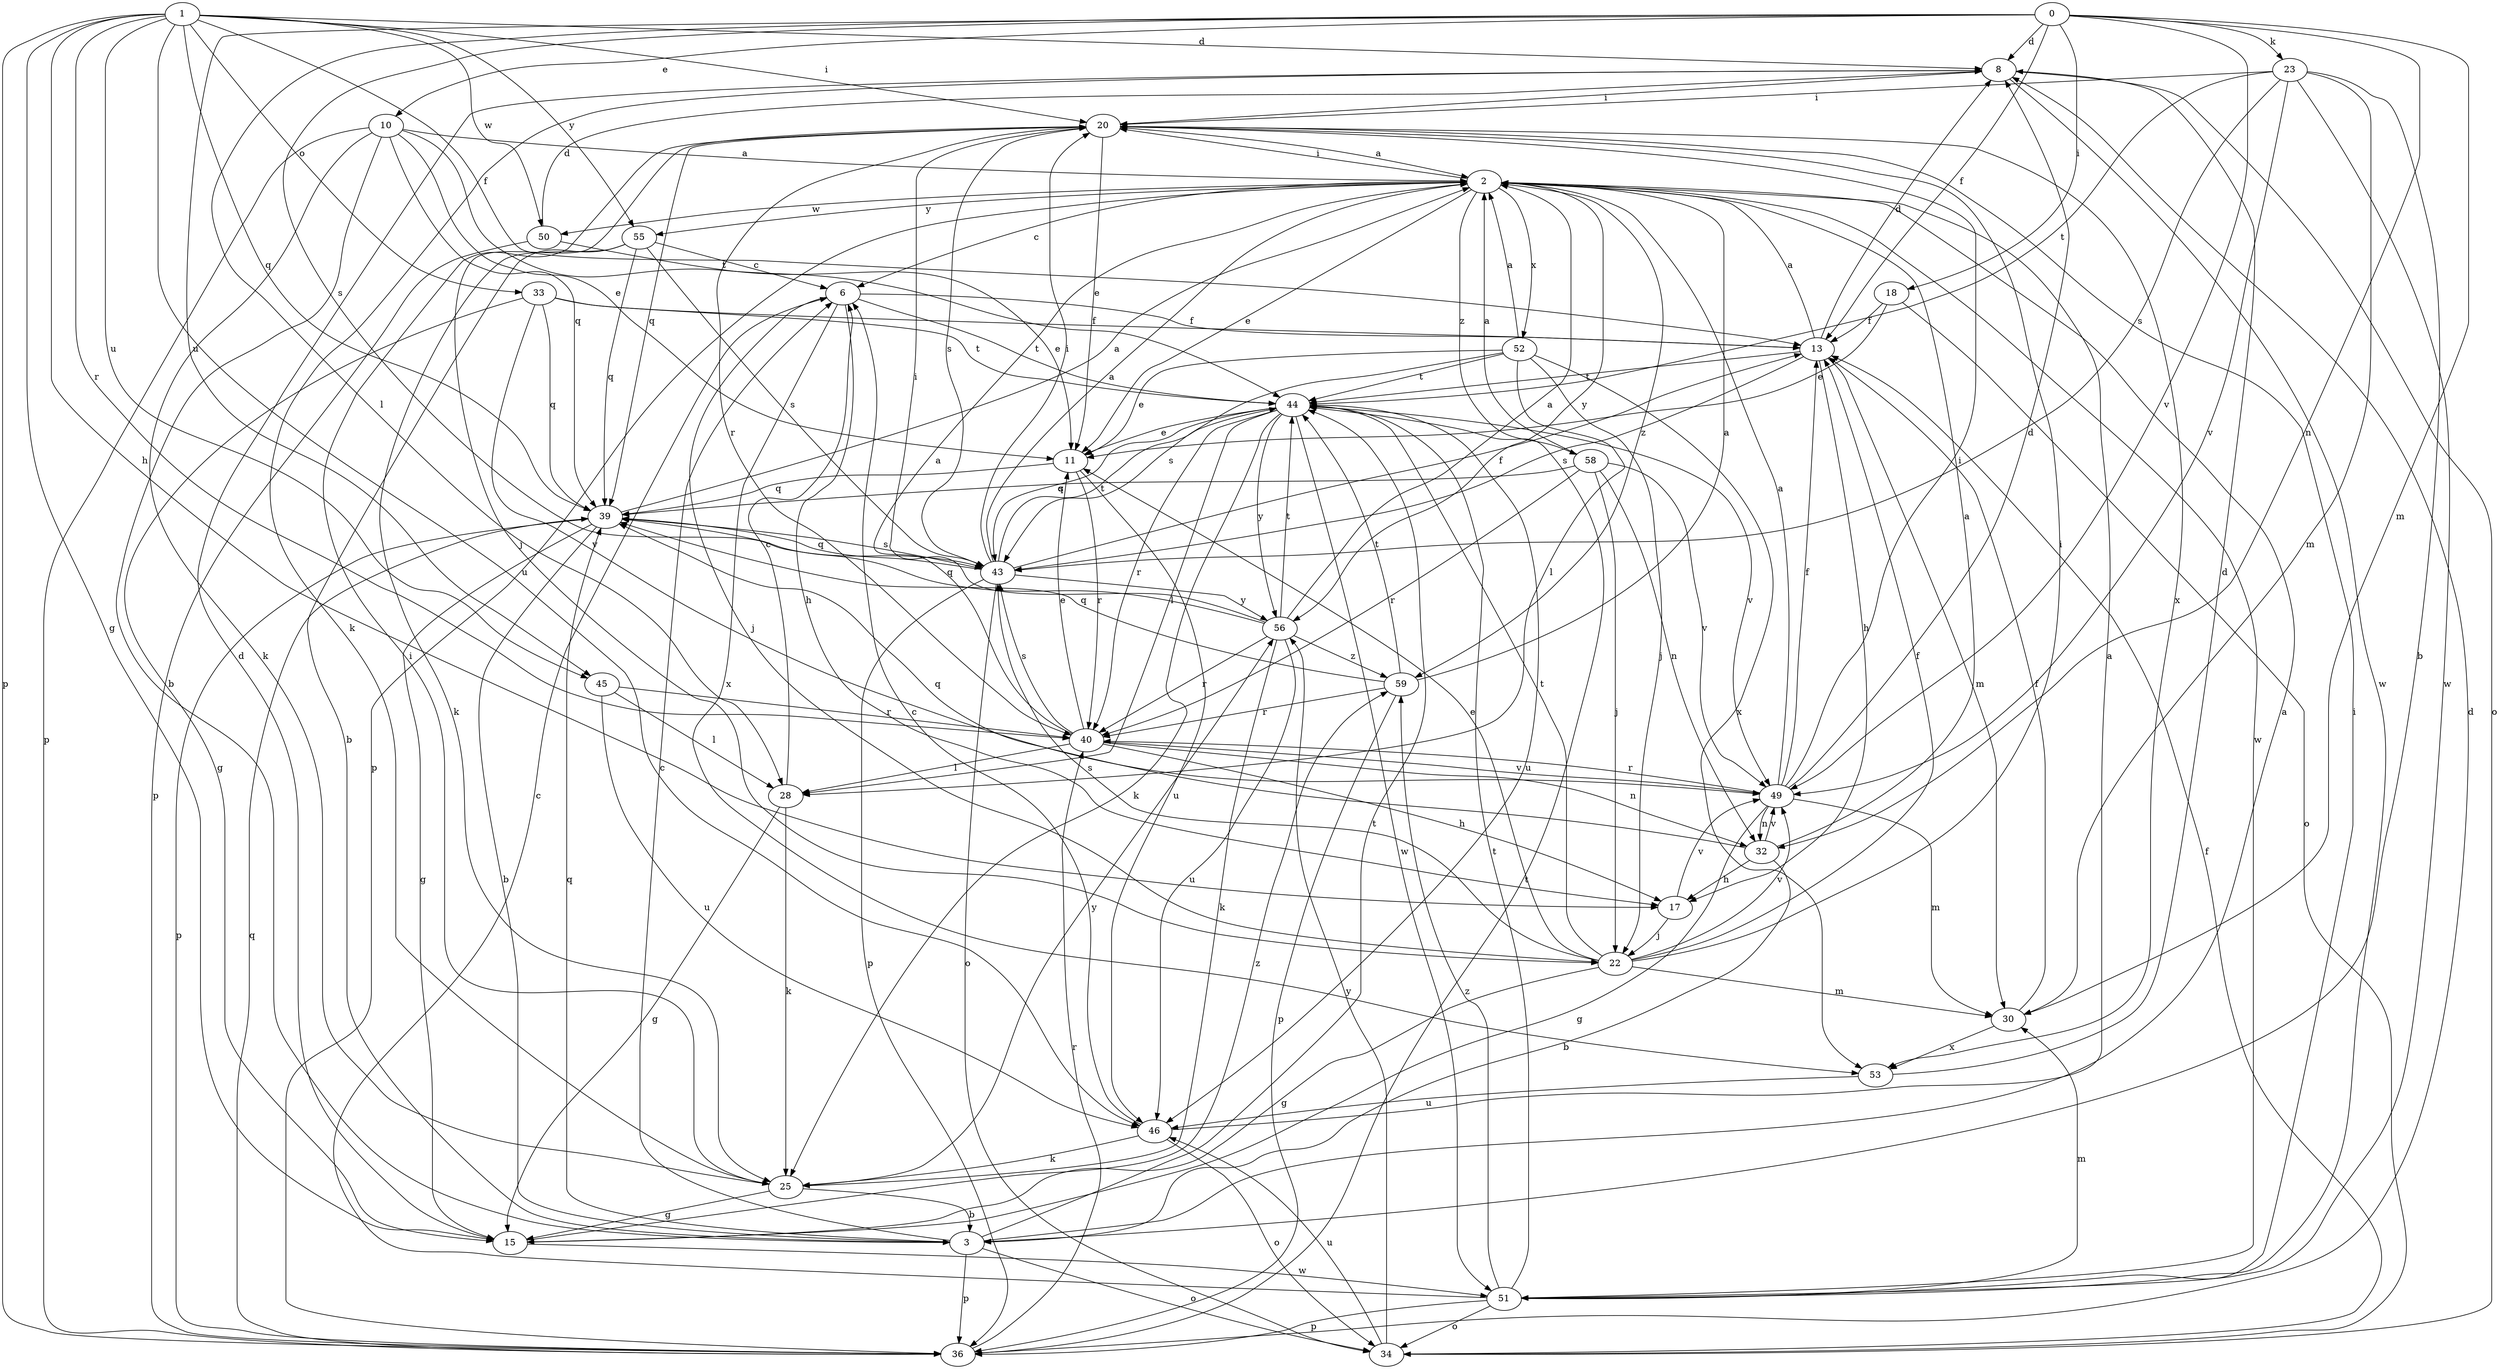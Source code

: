 strict digraph  {
0;
1;
2;
3;
6;
8;
10;
11;
13;
15;
17;
18;
20;
22;
23;
25;
28;
30;
32;
33;
34;
36;
39;
40;
43;
44;
45;
46;
49;
50;
51;
52;
53;
55;
56;
58;
59;
0 -> 8  [label=d];
0 -> 10  [label=e];
0 -> 13  [label=f];
0 -> 18  [label=i];
0 -> 23  [label=k];
0 -> 28  [label=l];
0 -> 30  [label=m];
0 -> 32  [label=n];
0 -> 43  [label=s];
0 -> 45  [label=u];
0 -> 49  [label=v];
1 -> 8  [label=d];
1 -> 13  [label=f];
1 -> 15  [label=g];
1 -> 17  [label=h];
1 -> 20  [label=i];
1 -> 33  [label=o];
1 -> 36  [label=p];
1 -> 39  [label=q];
1 -> 40  [label=r];
1 -> 45  [label=u];
1 -> 46  [label=u];
1 -> 50  [label=w];
1 -> 55  [label=y];
2 -> 6  [label=c];
2 -> 11  [label=e];
2 -> 20  [label=i];
2 -> 36  [label=p];
2 -> 50  [label=w];
2 -> 51  [label=w];
2 -> 52  [label=x];
2 -> 55  [label=y];
2 -> 56  [label=y];
2 -> 58  [label=z];
2 -> 59  [label=z];
3 -> 2  [label=a];
3 -> 6  [label=c];
3 -> 34  [label=o];
3 -> 36  [label=p];
3 -> 39  [label=q];
3 -> 44  [label=t];
6 -> 13  [label=f];
6 -> 17  [label=h];
6 -> 22  [label=j];
6 -> 44  [label=t];
6 -> 53  [label=x];
8 -> 20  [label=i];
8 -> 25  [label=k];
8 -> 34  [label=o];
8 -> 51  [label=w];
10 -> 2  [label=a];
10 -> 3  [label=b];
10 -> 11  [label=e];
10 -> 25  [label=k];
10 -> 36  [label=p];
10 -> 39  [label=q];
10 -> 44  [label=t];
11 -> 39  [label=q];
11 -> 40  [label=r];
11 -> 46  [label=u];
13 -> 2  [label=a];
13 -> 8  [label=d];
13 -> 17  [label=h];
13 -> 30  [label=m];
13 -> 43  [label=s];
13 -> 44  [label=t];
15 -> 8  [label=d];
15 -> 51  [label=w];
15 -> 59  [label=z];
17 -> 22  [label=j];
17 -> 49  [label=v];
18 -> 11  [label=e];
18 -> 13  [label=f];
18 -> 34  [label=o];
20 -> 2  [label=a];
20 -> 11  [label=e];
20 -> 22  [label=j];
20 -> 39  [label=q];
20 -> 40  [label=r];
20 -> 43  [label=s];
20 -> 53  [label=x];
22 -> 11  [label=e];
22 -> 13  [label=f];
22 -> 15  [label=g];
22 -> 20  [label=i];
22 -> 30  [label=m];
22 -> 43  [label=s];
22 -> 44  [label=t];
22 -> 49  [label=v];
23 -> 3  [label=b];
23 -> 20  [label=i];
23 -> 30  [label=m];
23 -> 43  [label=s];
23 -> 44  [label=t];
23 -> 49  [label=v];
23 -> 51  [label=w];
25 -> 3  [label=b];
25 -> 15  [label=g];
25 -> 20  [label=i];
25 -> 56  [label=y];
28 -> 6  [label=c];
28 -> 15  [label=g];
28 -> 25  [label=k];
30 -> 13  [label=f];
30 -> 53  [label=x];
32 -> 2  [label=a];
32 -> 3  [label=b];
32 -> 17  [label=h];
32 -> 39  [label=q];
32 -> 49  [label=v];
33 -> 13  [label=f];
33 -> 15  [label=g];
33 -> 39  [label=q];
33 -> 44  [label=t];
33 -> 49  [label=v];
34 -> 13  [label=f];
34 -> 46  [label=u];
34 -> 56  [label=y];
36 -> 8  [label=d];
36 -> 39  [label=q];
36 -> 40  [label=r];
36 -> 44  [label=t];
39 -> 2  [label=a];
39 -> 3  [label=b];
39 -> 15  [label=g];
39 -> 36  [label=p];
39 -> 43  [label=s];
40 -> 2  [label=a];
40 -> 11  [label=e];
40 -> 17  [label=h];
40 -> 28  [label=l];
40 -> 32  [label=n];
40 -> 43  [label=s];
40 -> 49  [label=v];
43 -> 2  [label=a];
43 -> 13  [label=f];
43 -> 20  [label=i];
43 -> 34  [label=o];
43 -> 36  [label=p];
43 -> 39  [label=q];
43 -> 44  [label=t];
43 -> 56  [label=y];
44 -> 11  [label=e];
44 -> 25  [label=k];
44 -> 28  [label=l];
44 -> 40  [label=r];
44 -> 43  [label=s];
44 -> 46  [label=u];
44 -> 49  [label=v];
44 -> 51  [label=w];
44 -> 56  [label=y];
45 -> 28  [label=l];
45 -> 40  [label=r];
45 -> 46  [label=u];
46 -> 2  [label=a];
46 -> 6  [label=c];
46 -> 25  [label=k];
46 -> 34  [label=o];
49 -> 2  [label=a];
49 -> 8  [label=d];
49 -> 13  [label=f];
49 -> 15  [label=g];
49 -> 20  [label=i];
49 -> 30  [label=m];
49 -> 32  [label=n];
49 -> 40  [label=r];
50 -> 8  [label=d];
50 -> 11  [label=e];
50 -> 36  [label=p];
51 -> 6  [label=c];
51 -> 20  [label=i];
51 -> 30  [label=m];
51 -> 34  [label=o];
51 -> 36  [label=p];
51 -> 44  [label=t];
51 -> 59  [label=z];
52 -> 2  [label=a];
52 -> 11  [label=e];
52 -> 22  [label=j];
52 -> 28  [label=l];
52 -> 43  [label=s];
52 -> 44  [label=t];
52 -> 53  [label=x];
53 -> 8  [label=d];
53 -> 46  [label=u];
55 -> 3  [label=b];
55 -> 6  [label=c];
55 -> 25  [label=k];
55 -> 39  [label=q];
55 -> 43  [label=s];
56 -> 2  [label=a];
56 -> 20  [label=i];
56 -> 25  [label=k];
56 -> 39  [label=q];
56 -> 40  [label=r];
56 -> 44  [label=t];
56 -> 46  [label=u];
56 -> 59  [label=z];
58 -> 2  [label=a];
58 -> 22  [label=j];
58 -> 32  [label=n];
58 -> 39  [label=q];
58 -> 40  [label=r];
58 -> 49  [label=v];
59 -> 2  [label=a];
59 -> 36  [label=p];
59 -> 39  [label=q];
59 -> 40  [label=r];
59 -> 44  [label=t];
}
